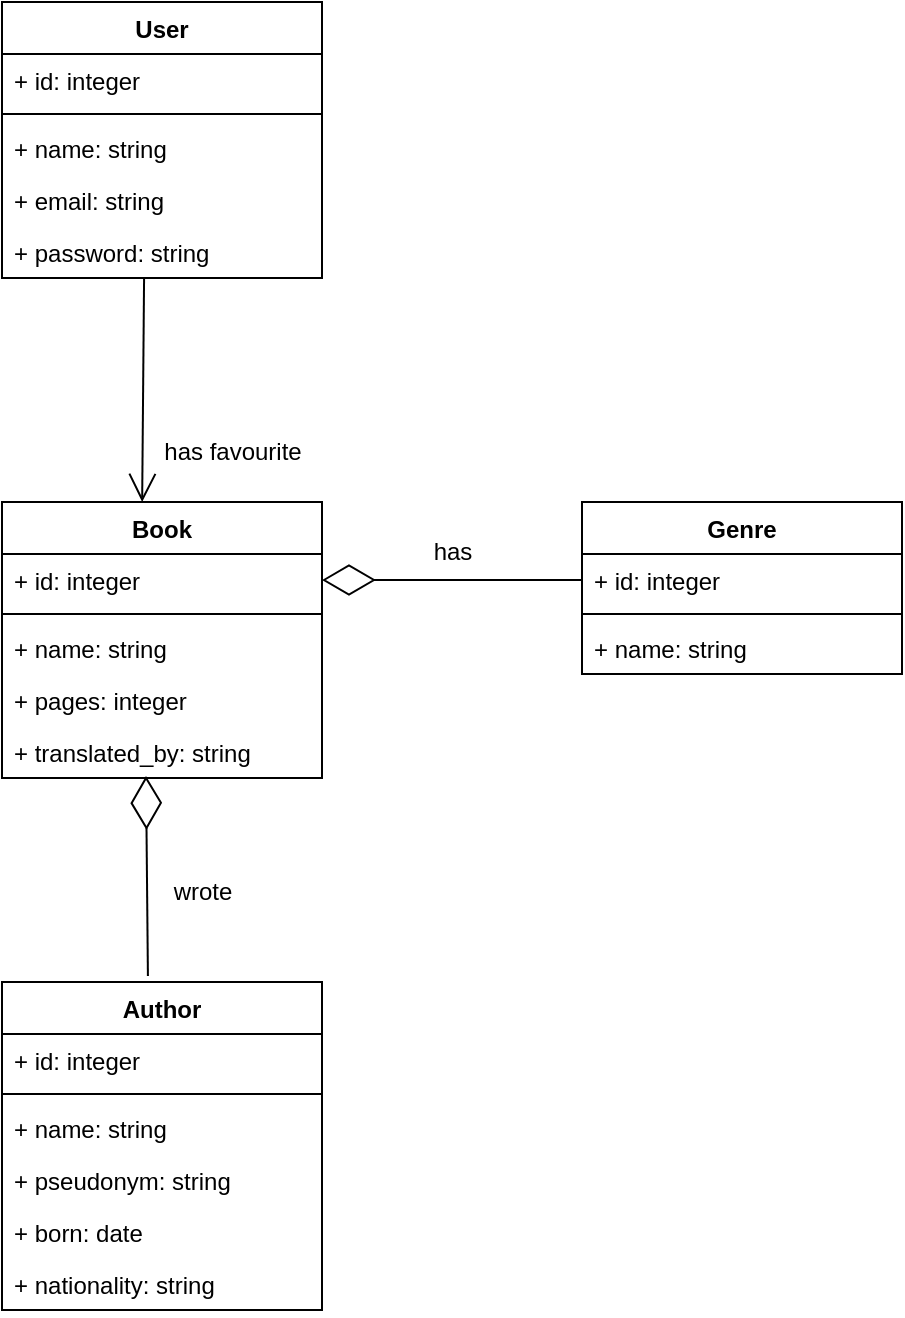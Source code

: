 <mxfile version="20.8.23" type="device"><diagram name="Страница 1" id="zlkFhTQUSzjvaWmvoL-q"><mxGraphModel dx="1434" dy="774" grid="1" gridSize="10" guides="1" tooltips="1" connect="1" arrows="1" fold="1" page="1" pageScale="1" pageWidth="827" pageHeight="1169" math="0" shadow="0"><root><mxCell id="0"/><mxCell id="1" parent="0"/><mxCell id="doYpEIzBRisRFZFJa9kc-1" value="User" style="swimlane;fontStyle=1;align=center;verticalAlign=top;childLayout=stackLayout;horizontal=1;startSize=26;horizontalStack=0;resizeParent=1;resizeParentMax=0;resizeLast=0;collapsible=1;marginBottom=0;" parent="1" vertex="1"><mxGeometry x="370" y="170" width="160" height="138" as="geometry"/></mxCell><mxCell id="doYpEIzBRisRFZFJa9kc-2" value="+ id: integer" style="text;strokeColor=none;fillColor=none;align=left;verticalAlign=top;spacingLeft=4;spacingRight=4;overflow=hidden;rotatable=0;points=[[0,0.5],[1,0.5]];portConstraint=eastwest;" parent="doYpEIzBRisRFZFJa9kc-1" vertex="1"><mxGeometry y="26" width="160" height="26" as="geometry"/></mxCell><mxCell id="doYpEIzBRisRFZFJa9kc-3" value="" style="line;strokeWidth=1;fillColor=none;align=left;verticalAlign=middle;spacingTop=-1;spacingLeft=3;spacingRight=3;rotatable=0;labelPosition=right;points=[];portConstraint=eastwest;strokeColor=inherit;" parent="doYpEIzBRisRFZFJa9kc-1" vertex="1"><mxGeometry y="52" width="160" height="8" as="geometry"/></mxCell><mxCell id="doYpEIzBRisRFZFJa9kc-4" value="+ name: string" style="text;strokeColor=none;fillColor=none;align=left;verticalAlign=top;spacingLeft=4;spacingRight=4;overflow=hidden;rotatable=0;points=[[0,0.5],[1,0.5]];portConstraint=eastwest;" parent="doYpEIzBRisRFZFJa9kc-1" vertex="1"><mxGeometry y="60" width="160" height="26" as="geometry"/></mxCell><mxCell id="doYpEIzBRisRFZFJa9kc-6" value="+ email: string" style="text;strokeColor=none;fillColor=none;align=left;verticalAlign=top;spacingLeft=4;spacingRight=4;overflow=hidden;rotatable=0;points=[[0,0.5],[1,0.5]];portConstraint=eastwest;" parent="doYpEIzBRisRFZFJa9kc-1" vertex="1"><mxGeometry y="86" width="160" height="26" as="geometry"/></mxCell><mxCell id="doYpEIzBRisRFZFJa9kc-7" value="+ password: string" style="text;strokeColor=none;fillColor=none;align=left;verticalAlign=top;spacingLeft=4;spacingRight=4;overflow=hidden;rotatable=0;points=[[0,0.5],[1,0.5]];portConstraint=eastwest;" parent="doYpEIzBRisRFZFJa9kc-1" vertex="1"><mxGeometry y="112" width="160" height="26" as="geometry"/></mxCell><mxCell id="doYpEIzBRisRFZFJa9kc-9" value="Book" style="swimlane;fontStyle=1;align=center;verticalAlign=top;childLayout=stackLayout;horizontal=1;startSize=26;horizontalStack=0;resizeParent=1;resizeParentMax=0;resizeLast=0;collapsible=1;marginBottom=0;" parent="1" vertex="1"><mxGeometry x="370" y="420" width="160" height="138" as="geometry"/></mxCell><mxCell id="doYpEIzBRisRFZFJa9kc-10" value="+ id: integer" style="text;strokeColor=none;fillColor=none;align=left;verticalAlign=top;spacingLeft=4;spacingRight=4;overflow=hidden;rotatable=0;points=[[0,0.5],[1,0.5]];portConstraint=eastwest;" parent="doYpEIzBRisRFZFJa9kc-9" vertex="1"><mxGeometry y="26" width="160" height="26" as="geometry"/></mxCell><mxCell id="doYpEIzBRisRFZFJa9kc-11" value="" style="line;strokeWidth=1;fillColor=none;align=left;verticalAlign=middle;spacingTop=-1;spacingLeft=3;spacingRight=3;rotatable=0;labelPosition=right;points=[];portConstraint=eastwest;strokeColor=inherit;" parent="doYpEIzBRisRFZFJa9kc-9" vertex="1"><mxGeometry y="52" width="160" height="8" as="geometry"/></mxCell><mxCell id="doYpEIzBRisRFZFJa9kc-12" value="+ name: string" style="text;strokeColor=none;fillColor=none;align=left;verticalAlign=top;spacingLeft=4;spacingRight=4;overflow=hidden;rotatable=0;points=[[0,0.5],[1,0.5]];portConstraint=eastwest;" parent="doYpEIzBRisRFZFJa9kc-9" vertex="1"><mxGeometry y="60" width="160" height="26" as="geometry"/></mxCell><mxCell id="doYpEIzBRisRFZFJa9kc-14" value="+ pages: integer" style="text;strokeColor=none;fillColor=none;align=left;verticalAlign=top;spacingLeft=4;spacingRight=4;overflow=hidden;rotatable=0;points=[[0,0.5],[1,0.5]];portConstraint=eastwest;" parent="doYpEIzBRisRFZFJa9kc-9" vertex="1"><mxGeometry y="86" width="160" height="26" as="geometry"/></mxCell><mxCell id="doYpEIzBRisRFZFJa9kc-15" value="+ translated_by: string" style="text;strokeColor=none;fillColor=none;align=left;verticalAlign=top;spacingLeft=4;spacingRight=4;overflow=hidden;rotatable=0;points=[[0,0.5],[1,0.5]];portConstraint=eastwest;" parent="doYpEIzBRisRFZFJa9kc-9" vertex="1"><mxGeometry y="112" width="160" height="26" as="geometry"/></mxCell><mxCell id="doYpEIzBRisRFZFJa9kc-16" value="Genre" style="swimlane;fontStyle=1;align=center;verticalAlign=top;childLayout=stackLayout;horizontal=1;startSize=26;horizontalStack=0;resizeParent=1;resizeParentMax=0;resizeLast=0;collapsible=1;marginBottom=0;" parent="1" vertex="1"><mxGeometry x="660" y="420" width="160" height="86" as="geometry"/></mxCell><mxCell id="doYpEIzBRisRFZFJa9kc-17" value="+ id: integer" style="text;strokeColor=none;fillColor=none;align=left;verticalAlign=top;spacingLeft=4;spacingRight=4;overflow=hidden;rotatable=0;points=[[0,0.5],[1,0.5]];portConstraint=eastwest;" parent="doYpEIzBRisRFZFJa9kc-16" vertex="1"><mxGeometry y="26" width="160" height="26" as="geometry"/></mxCell><mxCell id="doYpEIzBRisRFZFJa9kc-18" value="" style="line;strokeWidth=1;fillColor=none;align=left;verticalAlign=middle;spacingTop=-1;spacingLeft=3;spacingRight=3;rotatable=0;labelPosition=right;points=[];portConstraint=eastwest;strokeColor=inherit;" parent="doYpEIzBRisRFZFJa9kc-16" vertex="1"><mxGeometry y="52" width="160" height="8" as="geometry"/></mxCell><mxCell id="doYpEIzBRisRFZFJa9kc-19" value="+ name: string" style="text;strokeColor=none;fillColor=none;align=left;verticalAlign=top;spacingLeft=4;spacingRight=4;overflow=hidden;rotatable=0;points=[[0,0.5],[1,0.5]];portConstraint=eastwest;" parent="doYpEIzBRisRFZFJa9kc-16" vertex="1"><mxGeometry y="60" width="160" height="26" as="geometry"/></mxCell><mxCell id="doYpEIzBRisRFZFJa9kc-24" value="Author" style="swimlane;fontStyle=1;align=center;verticalAlign=top;childLayout=stackLayout;horizontal=1;startSize=26;horizontalStack=0;resizeParent=1;resizeParentMax=0;resizeLast=0;collapsible=1;marginBottom=0;" parent="1" vertex="1"><mxGeometry x="370" y="660" width="160" height="164" as="geometry"/></mxCell><mxCell id="doYpEIzBRisRFZFJa9kc-25" value="+ id: integer" style="text;strokeColor=none;fillColor=none;align=left;verticalAlign=top;spacingLeft=4;spacingRight=4;overflow=hidden;rotatable=0;points=[[0,0.5],[1,0.5]];portConstraint=eastwest;" parent="doYpEIzBRisRFZFJa9kc-24" vertex="1"><mxGeometry y="26" width="160" height="26" as="geometry"/></mxCell><mxCell id="doYpEIzBRisRFZFJa9kc-26" value="" style="line;strokeWidth=1;fillColor=none;align=left;verticalAlign=middle;spacingTop=-1;spacingLeft=3;spacingRight=3;rotatable=0;labelPosition=right;points=[];portConstraint=eastwest;strokeColor=inherit;" parent="doYpEIzBRisRFZFJa9kc-24" vertex="1"><mxGeometry y="52" width="160" height="8" as="geometry"/></mxCell><mxCell id="doYpEIzBRisRFZFJa9kc-27" value="+ name: string" style="text;strokeColor=none;fillColor=none;align=left;verticalAlign=top;spacingLeft=4;spacingRight=4;overflow=hidden;rotatable=0;points=[[0,0.5],[1,0.5]];portConstraint=eastwest;" parent="doYpEIzBRisRFZFJa9kc-24" vertex="1"><mxGeometry y="60" width="160" height="26" as="geometry"/></mxCell><mxCell id="doYpEIzBRisRFZFJa9kc-29" value="+ pseudonym: string" style="text;strokeColor=none;fillColor=none;align=left;verticalAlign=top;spacingLeft=4;spacingRight=4;overflow=hidden;rotatable=0;points=[[0,0.5],[1,0.5]];portConstraint=eastwest;" parent="doYpEIzBRisRFZFJa9kc-24" vertex="1"><mxGeometry y="86" width="160" height="26" as="geometry"/></mxCell><mxCell id="doYpEIzBRisRFZFJa9kc-30" value="+ born: date" style="text;strokeColor=none;fillColor=none;align=left;verticalAlign=top;spacingLeft=4;spacingRight=4;overflow=hidden;rotatable=0;points=[[0,0.5],[1,0.5]];portConstraint=eastwest;" parent="doYpEIzBRisRFZFJa9kc-24" vertex="1"><mxGeometry y="112" width="160" height="26" as="geometry"/></mxCell><mxCell id="doYpEIzBRisRFZFJa9kc-31" value="+ nationality: string" style="text;strokeColor=none;fillColor=none;align=left;verticalAlign=top;spacingLeft=4;spacingRight=4;overflow=hidden;rotatable=0;points=[[0,0.5],[1,0.5]];portConstraint=eastwest;" parent="doYpEIzBRisRFZFJa9kc-24" vertex="1"><mxGeometry y="138" width="160" height="26" as="geometry"/></mxCell><mxCell id="dCmQ6TcrRPdcxuYudp3q-1" value="" style="endArrow=diamondThin;endFill=0;endSize=24;html=1;rounded=0;exitX=0.456;exitY=-0.018;exitDx=0;exitDy=0;exitPerimeter=0;entryX=0.45;entryY=0.962;entryDx=0;entryDy=0;entryPerimeter=0;" parent="1" source="doYpEIzBRisRFZFJa9kc-24" target="doYpEIzBRisRFZFJa9kc-15" edge="1"><mxGeometry width="160" relative="1" as="geometry"><mxPoint x="330" y="370" as="sourcePoint"/><mxPoint x="443" y="610" as="targetPoint"/></mxGeometry></mxCell><mxCell id="dCmQ6TcrRPdcxuYudp3q-2" value="" style="endArrow=diamondThin;endFill=0;endSize=24;html=1;rounded=0;exitX=0;exitY=0.5;exitDx=0;exitDy=0;entryX=1;entryY=0.5;entryDx=0;entryDy=0;" parent="1" source="doYpEIzBRisRFZFJa9kc-17" target="doYpEIzBRisRFZFJa9kc-10" edge="1"><mxGeometry width="160" relative="1" as="geometry"><mxPoint x="453" y="727" as="sourcePoint"/><mxPoint x="453" y="620" as="targetPoint"/></mxGeometry></mxCell><mxCell id="dCmQ6TcrRPdcxuYudp3q-6" value="wrote" style="text;html=1;align=center;verticalAlign=middle;resizable=0;points=[];autosize=1;strokeColor=none;fillColor=none;" parent="1" vertex="1"><mxGeometry x="445" y="600" width="50" height="30" as="geometry"/></mxCell><mxCell id="dCmQ6TcrRPdcxuYudp3q-9" value="has" style="text;html=1;align=center;verticalAlign=middle;resizable=0;points=[];autosize=1;strokeColor=none;fillColor=none;" parent="1" vertex="1"><mxGeometry x="575" y="430" width="40" height="30" as="geometry"/></mxCell><mxCell id="dCmQ6TcrRPdcxuYudp3q-10" value="has favourite" style="text;html=1;align=center;verticalAlign=middle;resizable=0;points=[];autosize=1;strokeColor=none;fillColor=none;" parent="1" vertex="1"><mxGeometry x="440" y="380" width="90" height="30" as="geometry"/></mxCell><mxCell id="dCmQ6TcrRPdcxuYudp3q-14" value="" style="endArrow=open;endFill=1;endSize=12;html=1;rounded=0;exitX=0.444;exitY=1;exitDx=0;exitDy=0;exitPerimeter=0;entryX=0.438;entryY=0;entryDx=0;entryDy=0;entryPerimeter=0;" parent="1" source="doYpEIzBRisRFZFJa9kc-7" target="doYpEIzBRisRFZFJa9kc-9" edge="1"><mxGeometry width="160" relative="1" as="geometry"><mxPoint x="470" y="530" as="sourcePoint"/><mxPoint x="630" y="530" as="targetPoint"/></mxGeometry></mxCell></root></mxGraphModel></diagram></mxfile>